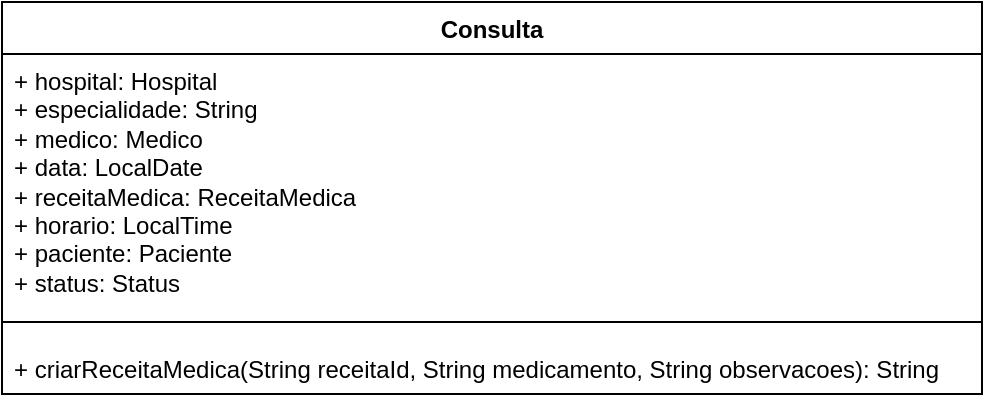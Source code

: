 <mxfile version="24.7.12">
  <diagram name="Page-1" id="P9Tq-ydbmT9_pM8Wnxsb">
    <mxGraphModel dx="880" dy="478" grid="1" gridSize="10" guides="1" tooltips="1" connect="1" arrows="1" fold="1" page="1" pageScale="1" pageWidth="850" pageHeight="1100" math="0" shadow="0">
      <root>
        <mxCell id="0" />
        <mxCell id="1" parent="0" />
        <mxCell id="4BVYYYAAS2Yo5goiNety-1" value="Consulta" style="swimlane;fontStyle=1;align=center;verticalAlign=top;childLayout=stackLayout;horizontal=1;startSize=26;horizontalStack=0;resizeParent=1;resizeParentMax=0;resizeLast=0;collapsible=1;marginBottom=0;whiteSpace=wrap;html=1;" vertex="1" parent="1">
          <mxGeometry x="180" y="170" width="490" height="196" as="geometry" />
        </mxCell>
        <mxCell id="4BVYYYAAS2Yo5goiNety-2" value="&lt;div&gt;+ hospital: Hospital&lt;/div&gt;&lt;div&gt;+ especialidade: String&lt;/div&gt;&lt;div&gt;+ medico: Medico&lt;/div&gt;&lt;div&gt;+ data: LocalDate&lt;/div&gt;&lt;div&gt;+ receitaMedica: ReceitaMedica&lt;/div&gt;&lt;div&gt;+ horario: LocalTime&lt;/div&gt;&lt;div&gt;+ paciente: Paciente&lt;/div&gt;&lt;div&gt;+ status: Status&lt;br&gt;&lt;/div&gt;" style="text;strokeColor=none;fillColor=none;align=left;verticalAlign=top;spacingLeft=4;spacingRight=4;overflow=hidden;rotatable=0;points=[[0,0.5],[1,0.5]];portConstraint=eastwest;whiteSpace=wrap;html=1;" vertex="1" parent="4BVYYYAAS2Yo5goiNety-1">
          <mxGeometry y="26" width="490" height="124" as="geometry" />
        </mxCell>
        <mxCell id="4BVYYYAAS2Yo5goiNety-3" value="" style="line;strokeWidth=1;fillColor=none;align=left;verticalAlign=middle;spacingTop=-1;spacingLeft=3;spacingRight=3;rotatable=0;labelPosition=right;points=[];portConstraint=eastwest;strokeColor=inherit;" vertex="1" parent="4BVYYYAAS2Yo5goiNety-1">
          <mxGeometry y="150" width="490" height="20" as="geometry" />
        </mxCell>
        <mxCell id="4BVYYYAAS2Yo5goiNety-4" value="+ criarReceitaMedica(String receitaId, String medicamento, String observacoes): String" style="text;strokeColor=none;fillColor=none;align=left;verticalAlign=top;spacingLeft=4;spacingRight=4;overflow=hidden;rotatable=0;points=[[0,0.5],[1,0.5]];portConstraint=eastwest;whiteSpace=wrap;html=1;" vertex="1" parent="4BVYYYAAS2Yo5goiNety-1">
          <mxGeometry y="170" width="490" height="26" as="geometry" />
        </mxCell>
      </root>
    </mxGraphModel>
  </diagram>
</mxfile>
